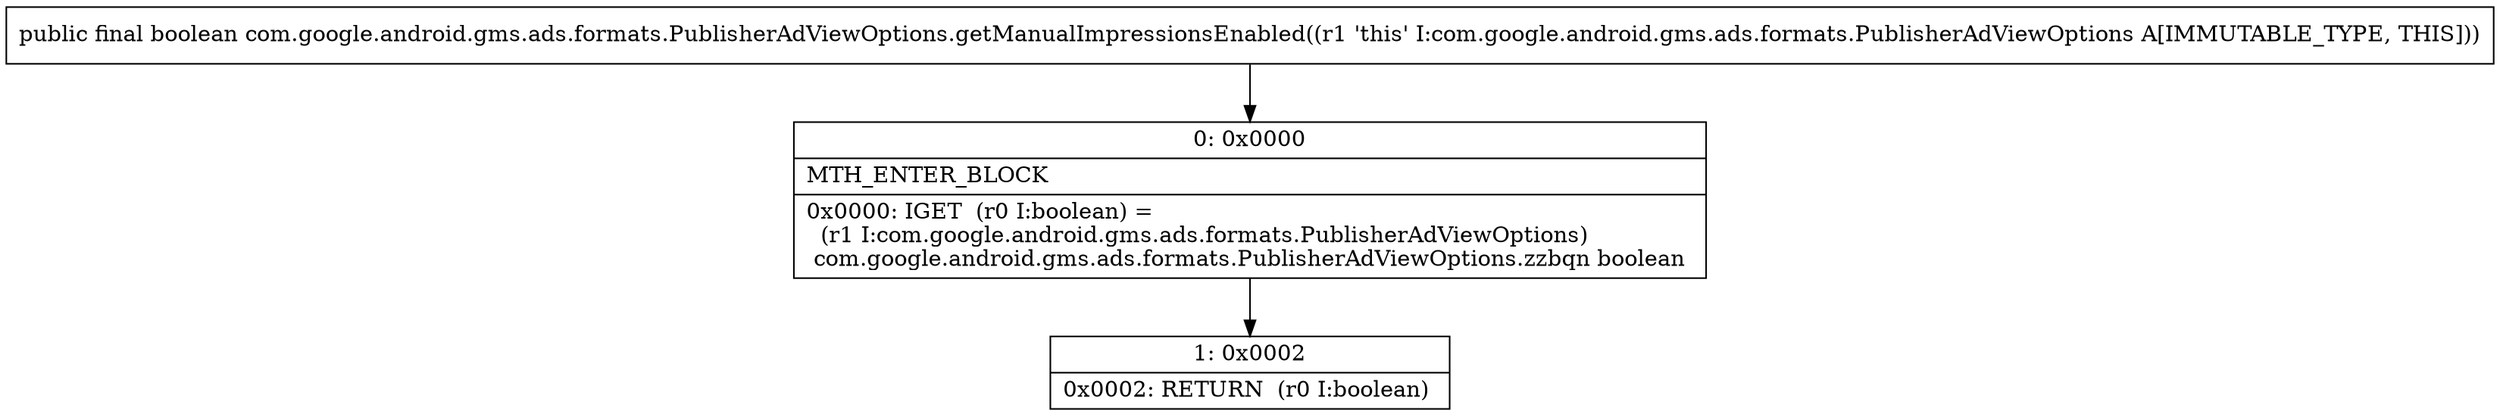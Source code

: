 digraph "CFG forcom.google.android.gms.ads.formats.PublisherAdViewOptions.getManualImpressionsEnabled()Z" {
Node_0 [shape=record,label="{0\:\ 0x0000|MTH_ENTER_BLOCK\l|0x0000: IGET  (r0 I:boolean) = \l  (r1 I:com.google.android.gms.ads.formats.PublisherAdViewOptions)\l com.google.android.gms.ads.formats.PublisherAdViewOptions.zzbqn boolean \l}"];
Node_1 [shape=record,label="{1\:\ 0x0002|0x0002: RETURN  (r0 I:boolean) \l}"];
MethodNode[shape=record,label="{public final boolean com.google.android.gms.ads.formats.PublisherAdViewOptions.getManualImpressionsEnabled((r1 'this' I:com.google.android.gms.ads.formats.PublisherAdViewOptions A[IMMUTABLE_TYPE, THIS])) }"];
MethodNode -> Node_0;
Node_0 -> Node_1;
}

